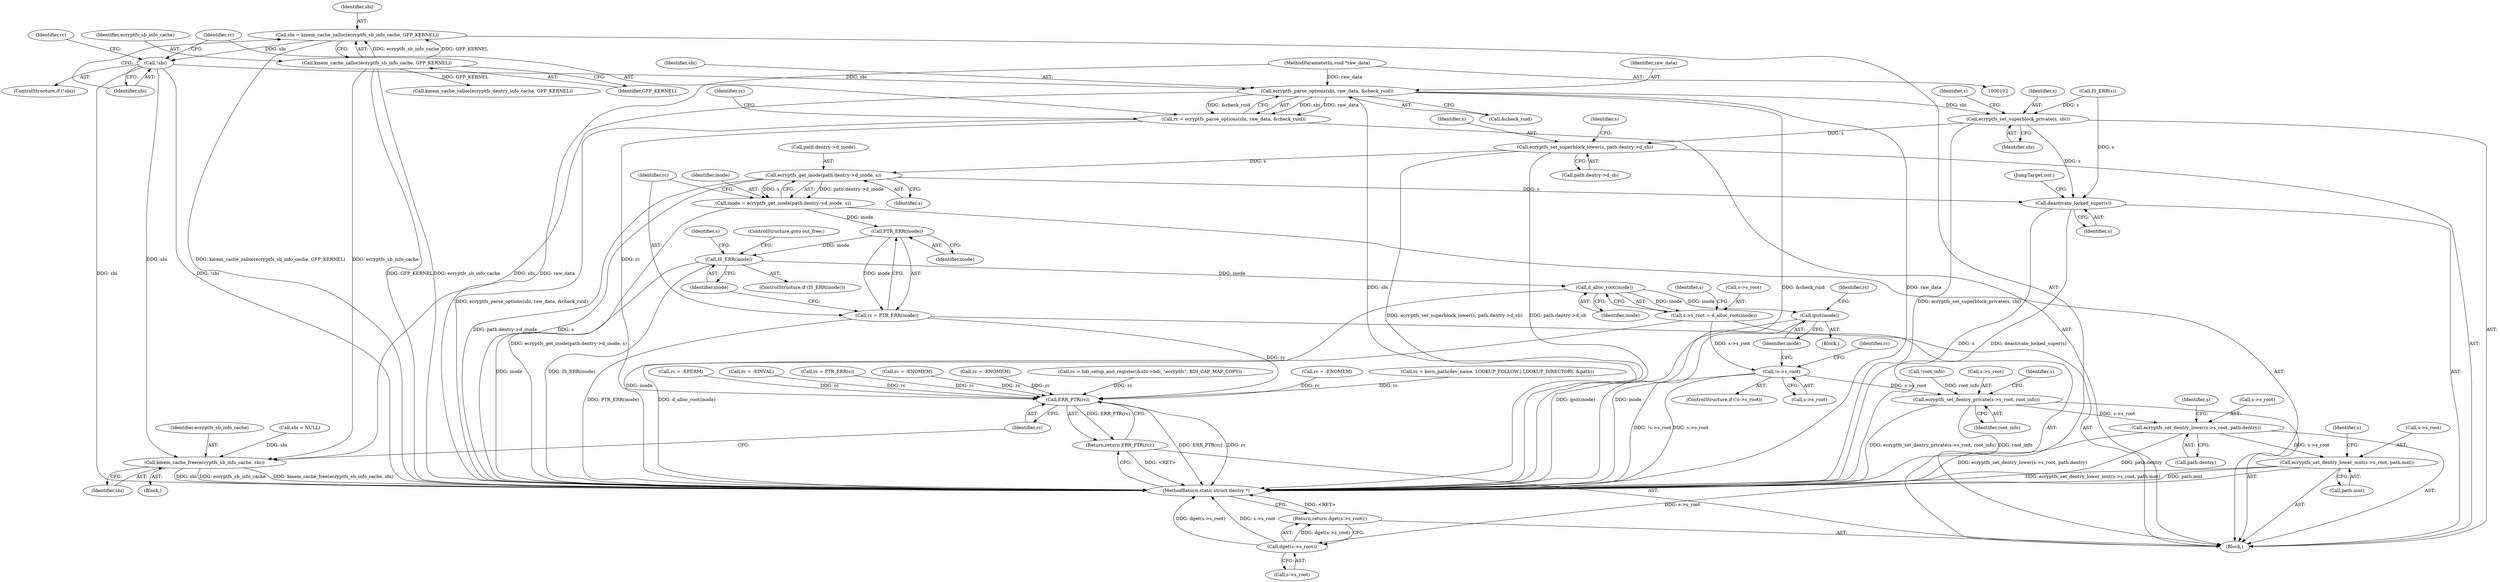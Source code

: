 digraph "0_linux_764355487ea220fdc2faf128d577d7f679b91f97@API" {
"1000135" [label="(Call,ecryptfs_parse_options(sbi, raw_data, &check_ruid))"];
"1000125" [label="(Call,!sbi)"];
"1000119" [label="(Call,sbi = kmem_cache_zalloc(ecryptfs_sb_info_cache, GFP_KERNEL))"];
"1000121" [label="(Call,kmem_cache_zalloc(ecryptfs_sb_info_cache, GFP_KERNEL))"];
"1000106" [label="(MethodParameterIn,void *raw_data)"];
"1000133" [label="(Call,rc = ecryptfs_parse_options(sbi, raw_data, &check_ruid))"];
"1000392" [label="(Call,ERR_PTR(rc))"];
"1000391" [label="(Return,return ERR_PTR(rc);)"];
"1000180" [label="(Call,ecryptfs_set_superblock_private(s, sbi))"];
"1000260" [label="(Call,ecryptfs_set_superblock_lower(s, path.dentry->d_sb))"];
"1000296" [label="(Call,ecryptfs_get_inode(path.dentry->d_inode, s))"];
"1000294" [label="(Call,inode = ecryptfs_get_inode(path.dentry->d_inode, s))"];
"1000305" [label="(Call,PTR_ERR(inode))"];
"1000303" [label="(Call,rc = PTR_ERR(inode))"];
"1000308" [label="(Call,IS_ERR(inode))"];
"1000315" [label="(Call,d_alloc_root(inode))"];
"1000311" [label="(Call,s->s_root = d_alloc_root(inode))"];
"1000318" [label="(Call,!s->s_root)"];
"1000343" [label="(Call,ecryptfs_set_dentry_private(s->s_root, root_info))"];
"1000348" [label="(Call,ecryptfs_set_dentry_lower(s->s_root, path.dentry))"];
"1000355" [label="(Call,ecryptfs_set_dentry_lower_mnt(s->s_root, path.mnt))"];
"1000368" [label="(Call,dget(s->s_root))"];
"1000367" [label="(Return,return dget(s->s_root);)"];
"1000323" [label="(Call,iput(inode))"];
"1000377" [label="(Call,deactivate_locked_super(s))"];
"1000388" [label="(Call,kmem_cache_free(ecryptfs_sb_info_cache, sbi))"];
"1000369" [label="(Call,s->s_root)"];
"1000325" [label="(Call,rc = -ENOMEM)"];
"1000137" [label="(Identifier,raw_data)"];
"1000303" [label="(Call,rc = PTR_ERR(inode))"];
"1000317" [label="(ControlStructure,if (!s->s_root))"];
"1000133" [label="(Call,rc = ecryptfs_parse_options(sbi, raw_data, &check_ruid))"];
"1000340" [label="(Call,!root_info)"];
"1000309" [label="(Identifier,inode)"];
"1000368" [label="(Call,dget(s->s_root))"];
"1000322" [label="(Block,)"];
"1000209" [label="(Call,rc = kern_path(dev_name, LOOKUP_FOLLOW | LOOKUP_DIRECTORY, &path))"];
"1000124" [label="(ControlStructure,if (!sbi))"];
"1000320" [label="(Identifier,s)"];
"1000343" [label="(Call,ecryptfs_set_dentry_private(s->s_root, root_info))"];
"1000185" [label="(Identifier,s)"];
"1000389" [label="(Identifier,ecryptfs_sb_info_cache)"];
"1000182" [label="(Identifier,sbi)"];
"1000255" [label="(Call,rc = -EPERM)"];
"1000129" [label="(Identifier,rc)"];
"1000126" [label="(Identifier,sbi)"];
"1000138" [label="(Call,&check_ruid)"];
"1000294" [label="(Call,inode = ecryptfs_get_inode(path.dentry->d_inode, s))"];
"1000394" [label="(MethodReturn,static struct dentry *)"];
"1000388" [label="(Call,kmem_cache_free(ecryptfs_sb_info_cache, sbi))"];
"1000390" [label="(Identifier,sbi)"];
"1000123" [label="(Identifier,GFP_KERNEL)"];
"1000260" [label="(Call,ecryptfs_set_superblock_lower(s, path.dentry->d_sb))"];
"1000125" [label="(Call,!sbi)"];
"1000315" [label="(Call,d_alloc_root(inode))"];
"1000262" [label="(Call,path.dentry->d_sb)"];
"1000181" [label="(Identifier,s)"];
"1000261" [label="(Identifier,s)"];
"1000296" [label="(Call,ecryptfs_get_inode(path.dentry->d_inode, s))"];
"1000191" [label="(Call,sbi = NULL)"];
"1000307" [label="(ControlStructure,if (IS_ERR(inode)))"];
"1000295" [label="(Identifier,inode)"];
"1000318" [label="(Call,!s->s_root)"];
"1000237" [label="(Call,rc = -EINVAL)"];
"1000359" [label="(Call,path.mnt)"];
"1000377" [label="(Call,deactivate_locked_super(s))"];
"1000379" [label="(JumpTarget,out:)"];
"1000364" [label="(Identifier,s)"];
"1000158" [label="(Call,rc = PTR_ERR(s))"];
"1000141" [label="(Identifier,rc)"];
"1000349" [label="(Call,s->s_root)"];
"1000155" [label="(Call,IS_ERR(s))"];
"1000122" [label="(Identifier,ecryptfs_sb_info_cache)"];
"1000330" [label="(Call,rc = -ENOMEM)"];
"1000180" [label="(Call,ecryptfs_set_superblock_private(s, sbi))"];
"1000344" [label="(Call,s->s_root)"];
"1000134" [label="(Identifier,rc)"];
"1000347" [label="(Identifier,root_info)"];
"1000312" [label="(Call,s->s_root)"];
"1000316" [label="(Identifier,inode)"];
"1000311" [label="(Call,s->s_root = d_alloc_root(inode))"];
"1000120" [label="(Identifier,sbi)"];
"1000391" [label="(Return,return ERR_PTR(rc);)"];
"1000297" [label="(Call,path.dentry->d_inode)"];
"1000326" [label="(Identifier,rc)"];
"1000305" [label="(Call,PTR_ERR(inode))"];
"1000302" [label="(Identifier,s)"];
"1000336" [label="(Call,kmem_cache_zalloc(ecryptfs_dentry_info_cache, GFP_KERNEL))"];
"1000121" [label="(Call,kmem_cache_zalloc(ecryptfs_sb_info_cache, GFP_KERNEL))"];
"1000119" [label="(Call,sbi = kmem_cache_zalloc(ecryptfs_sb_info_cache, GFP_KERNEL))"];
"1000352" [label="(Call,path.dentry)"];
"1000350" [label="(Identifier,s)"];
"1000323" [label="(Call,iput(inode))"];
"1000128" [label="(Call,rc = -ENOMEM)"];
"1000106" [label="(MethodParameterIn,void *raw_data)"];
"1000392" [label="(Call,ERR_PTR(rc))"];
"1000136" [label="(Identifier,sbi)"];
"1000355" [label="(Call,ecryptfs_set_dentry_lower_mnt(s->s_root, path.mnt))"];
"1000367" [label="(Return,return dget(s->s_root);)"];
"1000304" [label="(Identifier,rc)"];
"1000393" [label="(Identifier,rc)"];
"1000107" [label="(Block,)"];
"1000306" [label="(Identifier,inode)"];
"1000357" [label="(Identifier,s)"];
"1000356" [label="(Call,s->s_root)"];
"1000313" [label="(Identifier,s)"];
"1000310" [label="(ControlStructure,goto out_free;)"];
"1000382" [label="(Block,)"];
"1000331" [label="(Identifier,rc)"];
"1000135" [label="(Call,ecryptfs_parse_options(sbi, raw_data, &check_ruid))"];
"1000168" [label="(Call,rc = bdi_setup_and_register(&sbi->bdi, \"ecryptfs\", BDI_CAP_MAP_COPY))"];
"1000378" [label="(Identifier,s)"];
"1000269" [label="(Identifier,s)"];
"1000319" [label="(Call,s->s_root)"];
"1000324" [label="(Identifier,inode)"];
"1000308" [label="(Call,IS_ERR(inode))"];
"1000348" [label="(Call,ecryptfs_set_dentry_lower(s->s_root, path.dentry))"];
"1000135" -> "1000133"  [label="AST: "];
"1000135" -> "1000138"  [label="CFG: "];
"1000136" -> "1000135"  [label="AST: "];
"1000137" -> "1000135"  [label="AST: "];
"1000138" -> "1000135"  [label="AST: "];
"1000133" -> "1000135"  [label="CFG: "];
"1000135" -> "1000394"  [label="DDG: sbi"];
"1000135" -> "1000394"  [label="DDG: &check_ruid"];
"1000135" -> "1000394"  [label="DDG: raw_data"];
"1000135" -> "1000133"  [label="DDG: sbi"];
"1000135" -> "1000133"  [label="DDG: raw_data"];
"1000135" -> "1000133"  [label="DDG: &check_ruid"];
"1000125" -> "1000135"  [label="DDG: sbi"];
"1000106" -> "1000135"  [label="DDG: raw_data"];
"1000135" -> "1000180"  [label="DDG: sbi"];
"1000135" -> "1000388"  [label="DDG: sbi"];
"1000125" -> "1000124"  [label="AST: "];
"1000125" -> "1000126"  [label="CFG: "];
"1000126" -> "1000125"  [label="AST: "];
"1000129" -> "1000125"  [label="CFG: "];
"1000134" -> "1000125"  [label="CFG: "];
"1000125" -> "1000394"  [label="DDG: sbi"];
"1000125" -> "1000394"  [label="DDG: !sbi"];
"1000119" -> "1000125"  [label="DDG: sbi"];
"1000125" -> "1000388"  [label="DDG: sbi"];
"1000119" -> "1000107"  [label="AST: "];
"1000119" -> "1000121"  [label="CFG: "];
"1000120" -> "1000119"  [label="AST: "];
"1000121" -> "1000119"  [label="AST: "];
"1000126" -> "1000119"  [label="CFG: "];
"1000119" -> "1000394"  [label="DDG: kmem_cache_zalloc(ecryptfs_sb_info_cache, GFP_KERNEL)"];
"1000121" -> "1000119"  [label="DDG: ecryptfs_sb_info_cache"];
"1000121" -> "1000119"  [label="DDG: GFP_KERNEL"];
"1000121" -> "1000123"  [label="CFG: "];
"1000122" -> "1000121"  [label="AST: "];
"1000123" -> "1000121"  [label="AST: "];
"1000121" -> "1000394"  [label="DDG: GFP_KERNEL"];
"1000121" -> "1000394"  [label="DDG: ecryptfs_sb_info_cache"];
"1000121" -> "1000336"  [label="DDG: GFP_KERNEL"];
"1000121" -> "1000388"  [label="DDG: ecryptfs_sb_info_cache"];
"1000106" -> "1000102"  [label="AST: "];
"1000106" -> "1000394"  [label="DDG: raw_data"];
"1000133" -> "1000107"  [label="AST: "];
"1000134" -> "1000133"  [label="AST: "];
"1000141" -> "1000133"  [label="CFG: "];
"1000133" -> "1000394"  [label="DDG: ecryptfs_parse_options(sbi, raw_data, &check_ruid)"];
"1000133" -> "1000392"  [label="DDG: rc"];
"1000392" -> "1000391"  [label="AST: "];
"1000392" -> "1000393"  [label="CFG: "];
"1000393" -> "1000392"  [label="AST: "];
"1000391" -> "1000392"  [label="CFG: "];
"1000392" -> "1000394"  [label="DDG: ERR_PTR(rc)"];
"1000392" -> "1000394"  [label="DDG: rc"];
"1000392" -> "1000391"  [label="DDG: ERR_PTR(rc)"];
"1000330" -> "1000392"  [label="DDG: rc"];
"1000209" -> "1000392"  [label="DDG: rc"];
"1000237" -> "1000392"  [label="DDG: rc"];
"1000255" -> "1000392"  [label="DDG: rc"];
"1000325" -> "1000392"  [label="DDG: rc"];
"1000158" -> "1000392"  [label="DDG: rc"];
"1000168" -> "1000392"  [label="DDG: rc"];
"1000303" -> "1000392"  [label="DDG: rc"];
"1000128" -> "1000392"  [label="DDG: rc"];
"1000391" -> "1000107"  [label="AST: "];
"1000394" -> "1000391"  [label="CFG: "];
"1000391" -> "1000394"  [label="DDG: <RET>"];
"1000180" -> "1000107"  [label="AST: "];
"1000180" -> "1000182"  [label="CFG: "];
"1000181" -> "1000180"  [label="AST: "];
"1000182" -> "1000180"  [label="AST: "];
"1000185" -> "1000180"  [label="CFG: "];
"1000180" -> "1000394"  [label="DDG: ecryptfs_set_superblock_private(s, sbi)"];
"1000155" -> "1000180"  [label="DDG: s"];
"1000180" -> "1000260"  [label="DDG: s"];
"1000180" -> "1000377"  [label="DDG: s"];
"1000260" -> "1000107"  [label="AST: "];
"1000260" -> "1000262"  [label="CFG: "];
"1000261" -> "1000260"  [label="AST: "];
"1000262" -> "1000260"  [label="AST: "];
"1000269" -> "1000260"  [label="CFG: "];
"1000260" -> "1000394"  [label="DDG: ecryptfs_set_superblock_lower(s, path.dentry->d_sb)"];
"1000260" -> "1000394"  [label="DDG: path.dentry->d_sb"];
"1000260" -> "1000296"  [label="DDG: s"];
"1000296" -> "1000294"  [label="AST: "];
"1000296" -> "1000302"  [label="CFG: "];
"1000297" -> "1000296"  [label="AST: "];
"1000302" -> "1000296"  [label="AST: "];
"1000294" -> "1000296"  [label="CFG: "];
"1000296" -> "1000394"  [label="DDG: s"];
"1000296" -> "1000394"  [label="DDG: path.dentry->d_inode"];
"1000296" -> "1000294"  [label="DDG: path.dentry->d_inode"];
"1000296" -> "1000294"  [label="DDG: s"];
"1000296" -> "1000377"  [label="DDG: s"];
"1000294" -> "1000107"  [label="AST: "];
"1000295" -> "1000294"  [label="AST: "];
"1000304" -> "1000294"  [label="CFG: "];
"1000294" -> "1000394"  [label="DDG: ecryptfs_get_inode(path.dentry->d_inode, s)"];
"1000294" -> "1000305"  [label="DDG: inode"];
"1000305" -> "1000303"  [label="AST: "];
"1000305" -> "1000306"  [label="CFG: "];
"1000306" -> "1000305"  [label="AST: "];
"1000303" -> "1000305"  [label="CFG: "];
"1000305" -> "1000303"  [label="DDG: inode"];
"1000305" -> "1000308"  [label="DDG: inode"];
"1000303" -> "1000107"  [label="AST: "];
"1000304" -> "1000303"  [label="AST: "];
"1000309" -> "1000303"  [label="CFG: "];
"1000303" -> "1000394"  [label="DDG: PTR_ERR(inode)"];
"1000308" -> "1000307"  [label="AST: "];
"1000308" -> "1000309"  [label="CFG: "];
"1000309" -> "1000308"  [label="AST: "];
"1000310" -> "1000308"  [label="CFG: "];
"1000313" -> "1000308"  [label="CFG: "];
"1000308" -> "1000394"  [label="DDG: inode"];
"1000308" -> "1000394"  [label="DDG: IS_ERR(inode)"];
"1000308" -> "1000315"  [label="DDG: inode"];
"1000315" -> "1000311"  [label="AST: "];
"1000315" -> "1000316"  [label="CFG: "];
"1000316" -> "1000315"  [label="AST: "];
"1000311" -> "1000315"  [label="CFG: "];
"1000315" -> "1000394"  [label="DDG: inode"];
"1000315" -> "1000311"  [label="DDG: inode"];
"1000315" -> "1000323"  [label="DDG: inode"];
"1000311" -> "1000107"  [label="AST: "];
"1000312" -> "1000311"  [label="AST: "];
"1000320" -> "1000311"  [label="CFG: "];
"1000311" -> "1000394"  [label="DDG: d_alloc_root(inode)"];
"1000311" -> "1000318"  [label="DDG: s->s_root"];
"1000318" -> "1000317"  [label="AST: "];
"1000318" -> "1000319"  [label="CFG: "];
"1000319" -> "1000318"  [label="AST: "];
"1000324" -> "1000318"  [label="CFG: "];
"1000331" -> "1000318"  [label="CFG: "];
"1000318" -> "1000394"  [label="DDG: !s->s_root"];
"1000318" -> "1000394"  [label="DDG: s->s_root"];
"1000318" -> "1000343"  [label="DDG: s->s_root"];
"1000343" -> "1000107"  [label="AST: "];
"1000343" -> "1000347"  [label="CFG: "];
"1000344" -> "1000343"  [label="AST: "];
"1000347" -> "1000343"  [label="AST: "];
"1000350" -> "1000343"  [label="CFG: "];
"1000343" -> "1000394"  [label="DDG: ecryptfs_set_dentry_private(s->s_root, root_info)"];
"1000343" -> "1000394"  [label="DDG: root_info"];
"1000340" -> "1000343"  [label="DDG: root_info"];
"1000343" -> "1000348"  [label="DDG: s->s_root"];
"1000348" -> "1000107"  [label="AST: "];
"1000348" -> "1000352"  [label="CFG: "];
"1000349" -> "1000348"  [label="AST: "];
"1000352" -> "1000348"  [label="AST: "];
"1000357" -> "1000348"  [label="CFG: "];
"1000348" -> "1000394"  [label="DDG: ecryptfs_set_dentry_lower(s->s_root, path.dentry)"];
"1000348" -> "1000394"  [label="DDG: path.dentry"];
"1000348" -> "1000355"  [label="DDG: s->s_root"];
"1000355" -> "1000107"  [label="AST: "];
"1000355" -> "1000359"  [label="CFG: "];
"1000356" -> "1000355"  [label="AST: "];
"1000359" -> "1000355"  [label="AST: "];
"1000364" -> "1000355"  [label="CFG: "];
"1000355" -> "1000394"  [label="DDG: ecryptfs_set_dentry_lower_mnt(s->s_root, path.mnt)"];
"1000355" -> "1000394"  [label="DDG: path.mnt"];
"1000355" -> "1000368"  [label="DDG: s->s_root"];
"1000368" -> "1000367"  [label="AST: "];
"1000368" -> "1000369"  [label="CFG: "];
"1000369" -> "1000368"  [label="AST: "];
"1000367" -> "1000368"  [label="CFG: "];
"1000368" -> "1000394"  [label="DDG: s->s_root"];
"1000368" -> "1000394"  [label="DDG: dget(s->s_root)"];
"1000368" -> "1000367"  [label="DDG: dget(s->s_root)"];
"1000367" -> "1000107"  [label="AST: "];
"1000394" -> "1000367"  [label="CFG: "];
"1000367" -> "1000394"  [label="DDG: <RET>"];
"1000323" -> "1000322"  [label="AST: "];
"1000323" -> "1000324"  [label="CFG: "];
"1000324" -> "1000323"  [label="AST: "];
"1000326" -> "1000323"  [label="CFG: "];
"1000323" -> "1000394"  [label="DDG: inode"];
"1000323" -> "1000394"  [label="DDG: iput(inode)"];
"1000377" -> "1000107"  [label="AST: "];
"1000377" -> "1000378"  [label="CFG: "];
"1000378" -> "1000377"  [label="AST: "];
"1000379" -> "1000377"  [label="CFG: "];
"1000377" -> "1000394"  [label="DDG: deactivate_locked_super(s)"];
"1000377" -> "1000394"  [label="DDG: s"];
"1000155" -> "1000377"  [label="DDG: s"];
"1000388" -> "1000382"  [label="AST: "];
"1000388" -> "1000390"  [label="CFG: "];
"1000389" -> "1000388"  [label="AST: "];
"1000390" -> "1000388"  [label="AST: "];
"1000393" -> "1000388"  [label="CFG: "];
"1000388" -> "1000394"  [label="DDG: ecryptfs_sb_info_cache"];
"1000388" -> "1000394"  [label="DDG: kmem_cache_free(ecryptfs_sb_info_cache, sbi)"];
"1000388" -> "1000394"  [label="DDG: sbi"];
"1000191" -> "1000388"  [label="DDG: sbi"];
}
